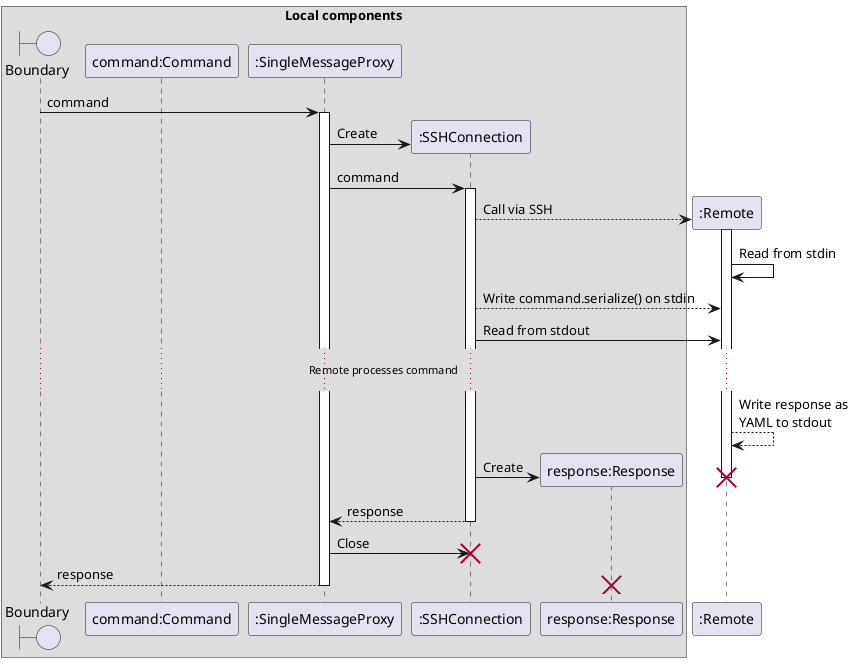 @startuml

box "Local components"
    boundary Boundary
    participant "command:Command" as Command
    participant ":SingleMessageProxy" as Proxy
    participant ":SSHConnection" as SSHConnection
    participant "response:Response" as Response
end box
participant ":Remote" as Remote

Boundary -> Proxy ++ : command
Proxy -> SSHConnection ** : Create
Proxy -> SSHConnection ++ : command
SSHConnection --> Remote ** : Call via SSH
activate Remote
Remote -> Remote : Read from stdin
SSHConnection --> Remote : Write command.serialize() on stdin
SSHConnection -> Remote : Read from stdout
... Remote processes command ...
Remote --> Remote : Write response as \nYAML to stdout
SSHConnection -> Response ** : Create
destroy Remote
Proxy <-- SSHConnection -- : response
Proxy -> SSHConnection !! : Close
Boundary <-- Proxy -- : response

destroy Response

@enduml
